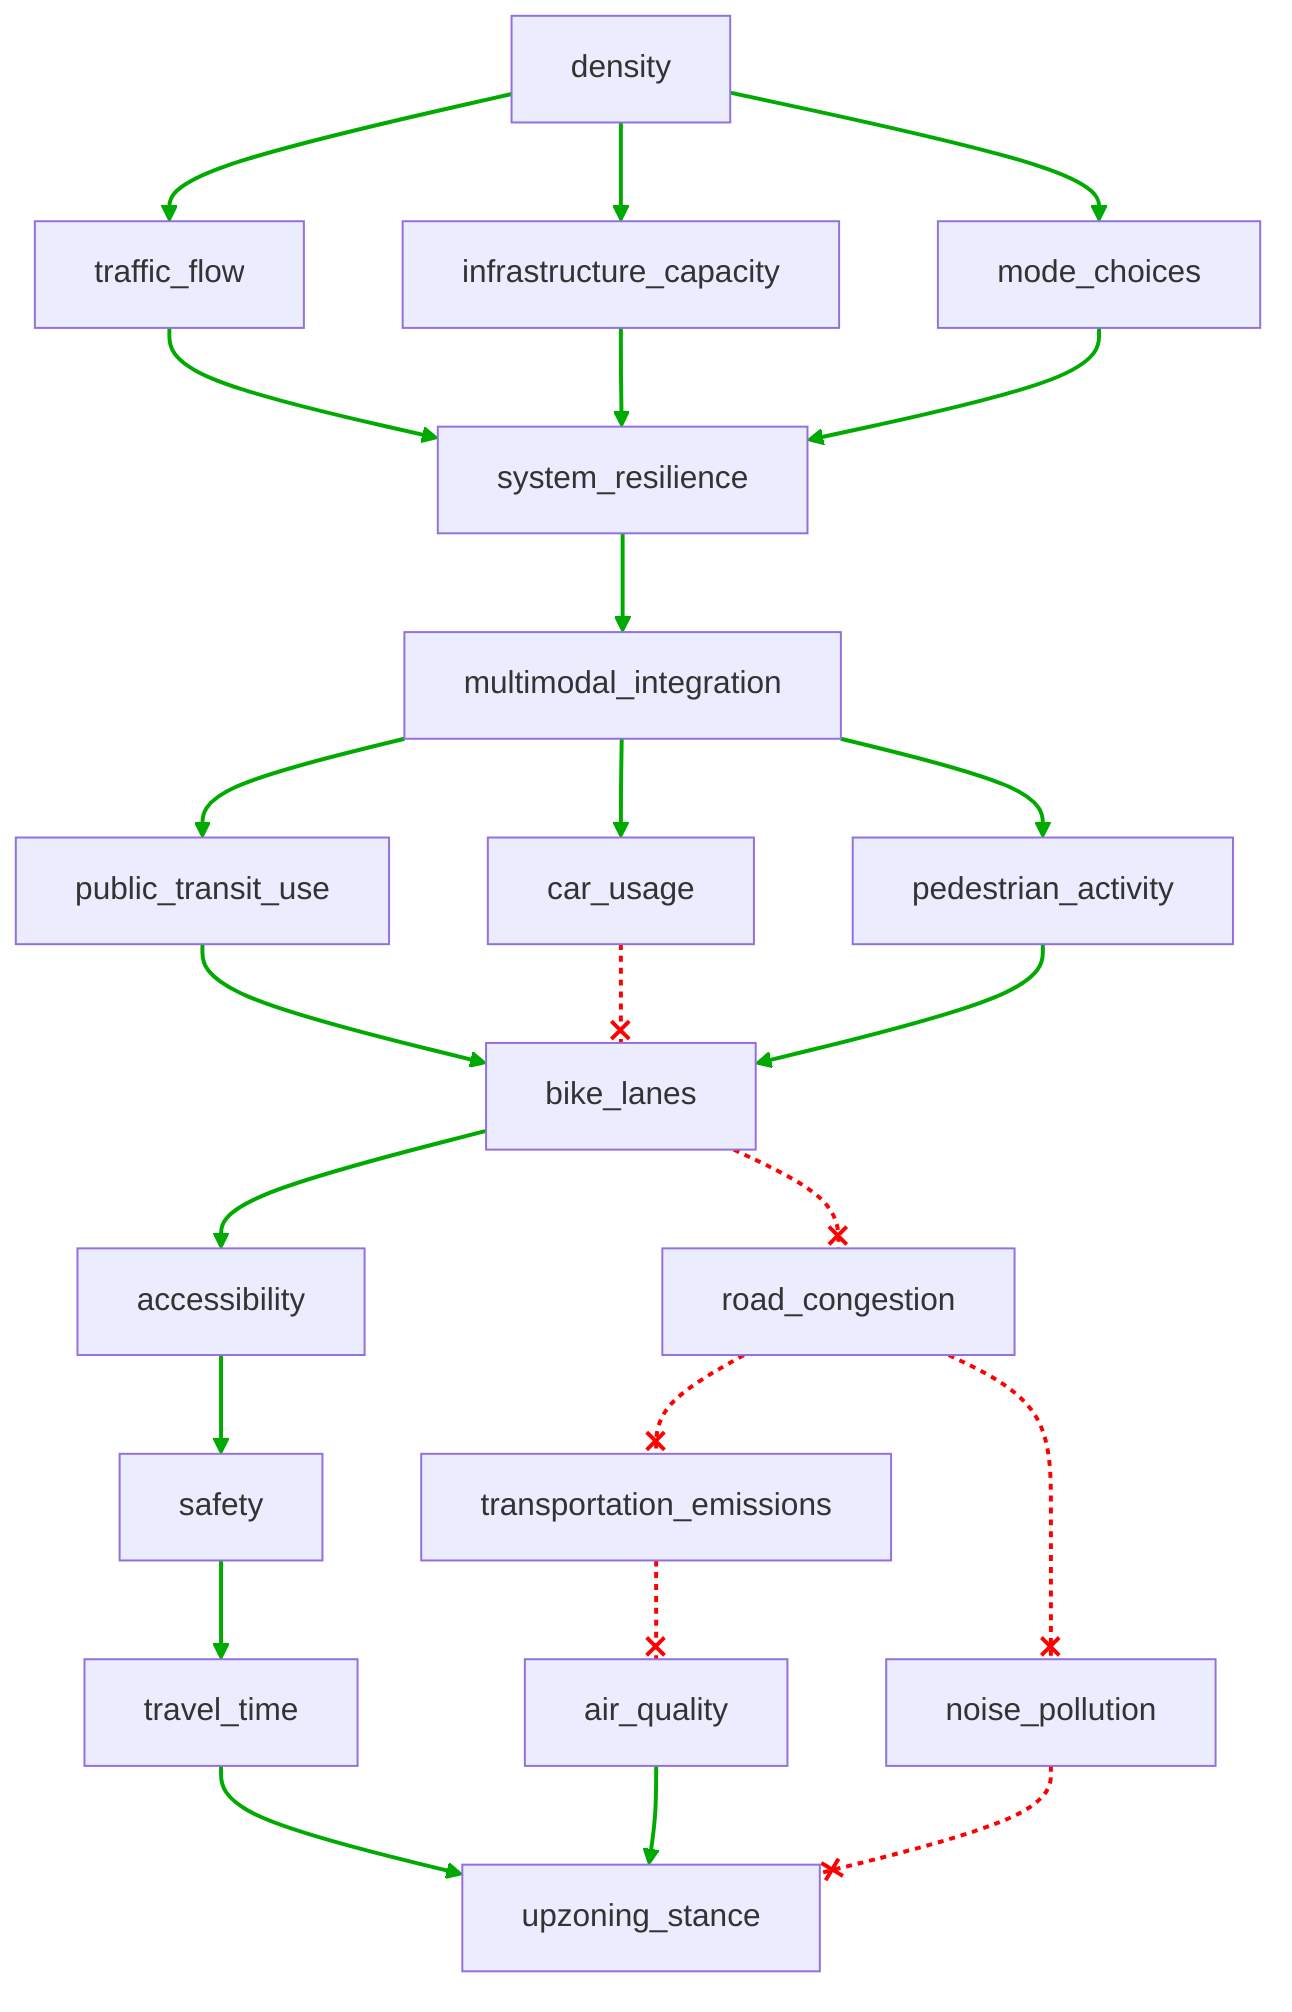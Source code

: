 flowchart TD
n1[density]
n2[traffic_flow]
n3[infrastructure_capacity]
n4[mode_choices]
n5[system_resilience]
n6[multimodal_integration]
n7[public_transit_use]
n8[car_usage]
n9[pedestrian_activity]
n10[bike_lanes]
n11[road_congestion]
n12[transportation_emissions]
n13[air_quality]
n14[noise_pollution]
n15[accessibility]
n16[safety]
n17[travel_time]
n18[upzoning_stance]
n1 --> n2
n1 --> n3
n1 --> n4
n2 --> n5
n3 --> n5
n4 --> n5
n5 --> n6
n6 --> n7
n6 --> n8
n6 --> n9
n7 --> n10
n8 --x n10
n9 --> n10
n10 --x n11
n11 --x n12
n12 --x n13
n11 --x n14
n10 --> n15
n15 --> n16
n16 --> n17
n17 --> n18
n13 --> n18
n14 --x n18
linkStyle 0 stroke:#00AA00,stroke-width:2px
linkStyle 1 stroke:#00AA00,stroke-width:2px
linkStyle 2 stroke:#00AA00,stroke-width:2px
linkStyle 3 stroke:#00AA00,stroke-width:2px
linkStyle 4 stroke:#00AA00,stroke-width:2px
linkStyle 5 stroke:#00AA00,stroke-width:2px
linkStyle 6 stroke:#00AA00,stroke-width:2px
linkStyle 7 stroke:#00AA00,stroke-width:2px
linkStyle 8 stroke:#00AA00,stroke-width:2px
linkStyle 9 stroke:#00AA00,stroke-width:2px
linkStyle 10 stroke:#00AA00,stroke-width:2px
linkStyle 11 stroke:#FF0000,stroke-dasharray:3,stroke-width:2px
linkStyle 12 stroke:#00AA00,stroke-width:2px
linkStyle 13 stroke:#FF0000,stroke-dasharray:3,stroke-width:2px
linkStyle 14 stroke:#FF0000,stroke-dasharray:3,stroke-width:2px
linkStyle 15 stroke:#FF0000,stroke-dasharray:3,stroke-width:2px
linkStyle 16 stroke:#FF0000,stroke-dasharray:3,stroke-width:2px
linkStyle 17 stroke:#00AA00,stroke-width:2px
linkStyle 18 stroke:#00AA00,stroke-width:2px
linkStyle 19 stroke:#00AA00,stroke-width:2px
linkStyle 20 stroke:#00AA00,stroke-width:2px
linkStyle 21 stroke:#00AA00,stroke-width:2px
linkStyle 22 stroke:#FF0000,stroke-dasharray:3,stroke-width:2px